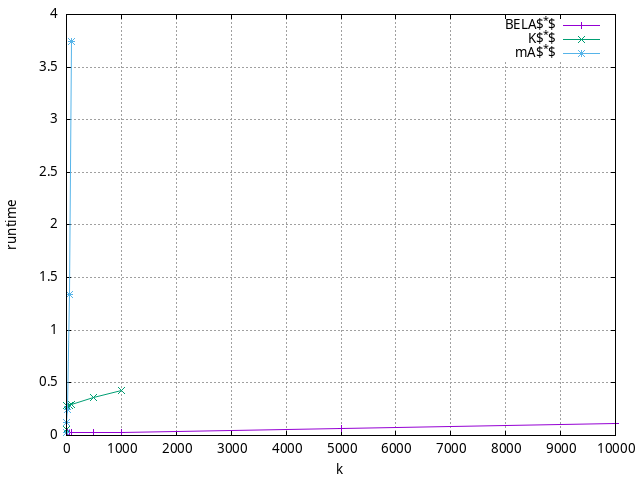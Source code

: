 #!/usr/bin/gnuplot
# -*- coding: utf-8 -*-
#
# results/maps/unit/30/random512-30.heuristic.unit.runtime.gnuplot
#
# Started on 04/02/2024 19:56:58
# Author: Carlos Linares López
set grid
set xlabel "k"
set ylabel "runtime"

set terminal png enhanced font "Ariel,10"
set output 'random512-30.heuristic.unit.runtime.png'

plot "-" title "BELA$^*$"      with linesp, "-" title "K$^*$"      with linesp, "-" title "mA$^*$"      with linesp

	1 0.023813455999999997
	5 0.024019710799999996
	10 0.0242125532
	50 0.025011393700000002
	100 0.0248489264
	500 0.027806634799999997
	1000 0.031701254699999994
	5000 0.069238195
	10000 0.117738455
end
	1 0.05918293500000002
	5 0.283208141
	10 0.27882962400000005
	50 0.2878279
	100 0.293988726
	500 0.36148971
	1000 0.43148140000000007
end
	1 0.0325264741
	5 0.12812492109999998
	10 0.24665565599999997
	50 1.3398286339999999
	100 3.7395029999999996
end
